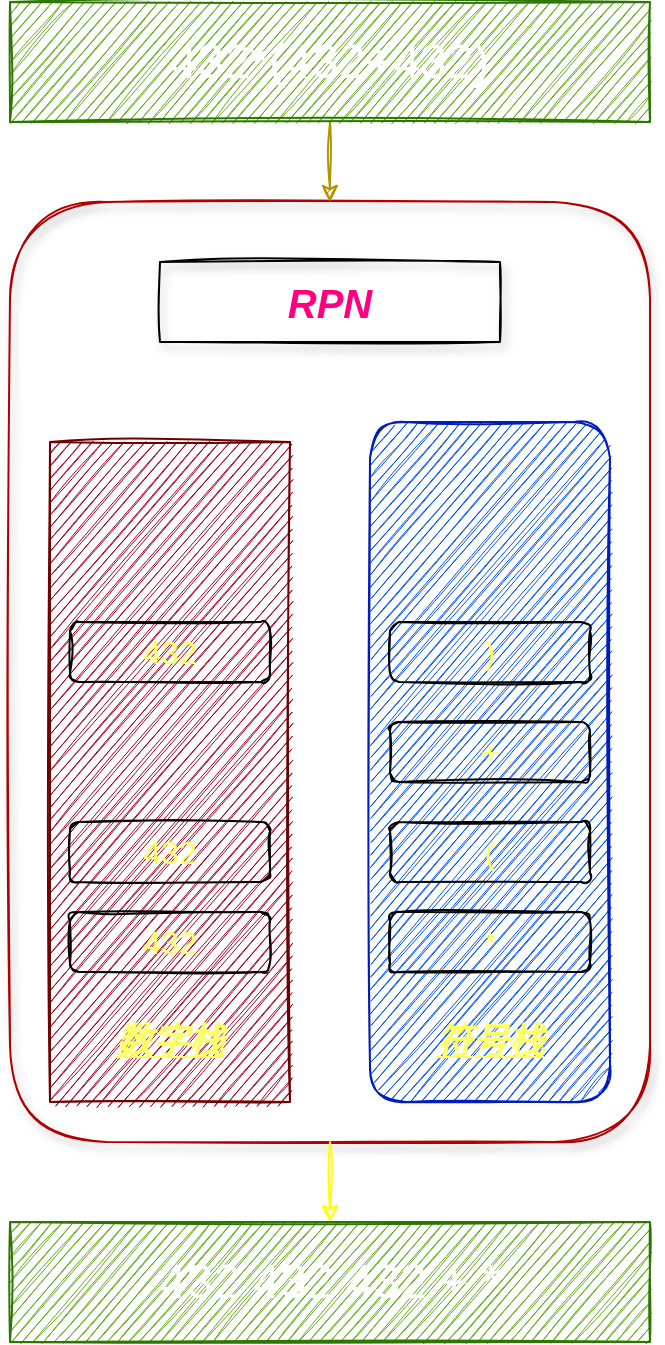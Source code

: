 <mxfile>
    <diagram id="5HH_52qe9aQlUETdQ1bU" name="第 1 页">
        <mxGraphModel dx="1072" dy="860" grid="1" gridSize="10" guides="1" tooltips="1" connect="1" arrows="1" fold="1" page="1" pageScale="1" pageWidth="827" pageHeight="1169" math="0" shadow="0">
            <root>
                <mxCell id="0"/>
                <mxCell id="1" parent="0"/>
                <mxCell id="14" value="" style="rounded=1;whiteSpace=wrap;html=1;glass=0;sketch=1;fontColor=#ffffff;strokeColor=#B20000;fillColor=none;shadow=1;" vertex="1" parent="1">
                    <mxGeometry x="90" y="200" width="320" height="470" as="geometry"/>
                </mxCell>
                <mxCell id="2" value="" style="rounded=0;whiteSpace=wrap;html=1;fillColor=#a20025;strokeColor=#6F0000;fontColor=#ffffff;sketch=1;" vertex="1" parent="1">
                    <mxGeometry x="110" y="320" width="120" height="330" as="geometry"/>
                </mxCell>
                <mxCell id="3" value="" style="rounded=1;whiteSpace=wrap;html=1;fillColor=#0050ef;strokeColor=#001DBC;fontColor=#ffffff;sketch=1;" vertex="1" parent="1">
                    <mxGeometry x="270" y="310" width="120" height="340" as="geometry"/>
                </mxCell>
                <mxCell id="4" value="&lt;b&gt;&lt;i&gt;&lt;u&gt;&lt;font style=&quot;font-size: 18px&quot;&gt;数字栈&lt;/font&gt;&lt;/u&gt;&lt;/i&gt;&lt;/b&gt;" style="text;html=1;strokeColor=none;align=center;verticalAlign=middle;whiteSpace=wrap;rounded=0;glass=1;sketch=1;fontColor=#FFFF66;" vertex="1" parent="1">
                    <mxGeometry x="130" y="610" width="80" height="20" as="geometry"/>
                </mxCell>
                <mxCell id="5" value="&lt;b&gt;&lt;i&gt;&lt;u&gt;&lt;font style=&quot;font-size: 18px&quot;&gt;符号栈&lt;br&gt;&lt;/font&gt;&lt;/u&gt;&lt;/i&gt;&lt;/b&gt;" style="text;html=1;strokeColor=none;align=center;verticalAlign=middle;whiteSpace=wrap;rounded=0;glass=1;sketch=1;fontColor=#FFFF66;" vertex="1" parent="1">
                    <mxGeometry x="290" y="610" width="80" height="20" as="geometry"/>
                </mxCell>
                <mxCell id="6" value="&lt;font style=&quot;font-size: 16px&quot;&gt;432&lt;/font&gt;" style="rounded=1;whiteSpace=wrap;html=1;glass=1;sketch=1;fontColor=#FFFF66;fillColor=none;" vertex="1" parent="1">
                    <mxGeometry x="120" y="555" width="100" height="30" as="geometry"/>
                </mxCell>
                <mxCell id="7" value="&lt;font style=&quot;font-size: 16px&quot;&gt;432&lt;/font&gt;" style="rounded=1;whiteSpace=wrap;html=1;glass=1;sketch=1;fontColor=#FFFF66;fillColor=none;" vertex="1" parent="1">
                    <mxGeometry x="120" y="510" width="100" height="30" as="geometry"/>
                </mxCell>
                <mxCell id="8" value="&lt;font style=&quot;font-size: 16px&quot;&gt;432&lt;/font&gt;" style="rounded=1;whiteSpace=wrap;html=1;glass=1;sketch=1;fontColor=#FFFF66;fillColor=none;" vertex="1" parent="1">
                    <mxGeometry x="120" y="410" width="100" height="30" as="geometry"/>
                </mxCell>
                <mxCell id="9" value="&lt;font style=&quot;font-size: 16px&quot;&gt;*&lt;/font&gt;" style="rounded=1;whiteSpace=wrap;html=1;glass=1;sketch=1;fontColor=#FFFF66;fillColor=none;" vertex="1" parent="1">
                    <mxGeometry x="280" y="555" width="100" height="30" as="geometry"/>
                </mxCell>
                <mxCell id="10" value="&lt;font style=&quot;font-size: 16px&quot;&gt;+&lt;/font&gt;" style="rounded=1;whiteSpace=wrap;html=1;glass=1;sketch=1;fontColor=#FFFF66;fillColor=none;" vertex="1" parent="1">
                    <mxGeometry x="280" y="460" width="100" height="30" as="geometry"/>
                </mxCell>
                <mxCell id="11" value="&lt;span style=&quot;font-size: 16px&quot;&gt;(&lt;/span&gt;" style="rounded=1;whiteSpace=wrap;html=1;glass=1;sketch=1;fontColor=#FFFF66;fillColor=none;" vertex="1" parent="1">
                    <mxGeometry x="280" y="510" width="100" height="30" as="geometry"/>
                </mxCell>
                <mxCell id="12" value="&lt;font style=&quot;font-size: 16px&quot;&gt;)&lt;/font&gt;" style="rounded=1;whiteSpace=wrap;html=1;glass=1;sketch=1;fontColor=#FFFF66;fillColor=none;" vertex="1" parent="1">
                    <mxGeometry x="280" y="410" width="100" height="30" as="geometry"/>
                </mxCell>
                <mxCell id="15" style="edgeStyle=orthogonalEdgeStyle;rounded=0;orthogonalLoop=1;jettySize=auto;html=1;entryX=0.5;entryY=0;entryDx=0;entryDy=0;fontColor=#FFFF66;sketch=1;fillColor=#e3c800;strokeColor=#B09500;" edge="1" parent="1" source="13" target="14">
                    <mxGeometry relative="1" as="geometry"/>
                </mxCell>
                <mxCell id="13" value="&lt;font style=&quot;font-size: 24px&quot;&gt;432*(432+432)&lt;/font&gt;" style="rounded=0;whiteSpace=wrap;html=1;glass=0;sketch=1;fontColor=#ffffff;fillColor=#60a917;strokeColor=#2D7600;" vertex="1" parent="1">
                    <mxGeometry x="90" y="100" width="320" height="60" as="geometry"/>
                </mxCell>
                <mxCell id="17" style="edgeStyle=orthogonalEdgeStyle;rounded=1;sketch=1;orthogonalLoop=1;jettySize=auto;html=1;entryX=0.5;entryY=0;entryDx=0;entryDy=0;fontColor=#FFFF66;strokeColor=#FFFF00;" edge="1" parent="1" source="14" target="16">
                    <mxGeometry relative="1" as="geometry"/>
                </mxCell>
                <mxCell id="16" value="&lt;font style=&quot;font-size: 24px&quot;&gt;432 432 432 + *&lt;/font&gt;" style="rounded=0;whiteSpace=wrap;html=1;glass=0;sketch=1;fontColor=#ffffff;fillColor=#60a917;strokeColor=#2D7600;" vertex="1" parent="1">
                    <mxGeometry x="90" y="710" width="320" height="60" as="geometry"/>
                </mxCell>
                <mxCell id="18" value="&lt;font style=&quot;font-size: 20px&quot; color=&quot;#ff0080&quot;&gt;&lt;b&gt;&lt;i&gt;RPN&lt;/i&gt;&lt;/b&gt;&lt;/font&gt;" style="rounded=0;whiteSpace=wrap;html=1;shadow=1;glass=0;sketch=1;fontColor=#FFFF66;fillColor=none;" vertex="1" parent="1">
                    <mxGeometry x="165" y="230" width="170" height="40" as="geometry"/>
                </mxCell>
            </root>
        </mxGraphModel>
    </diagram>
</mxfile>